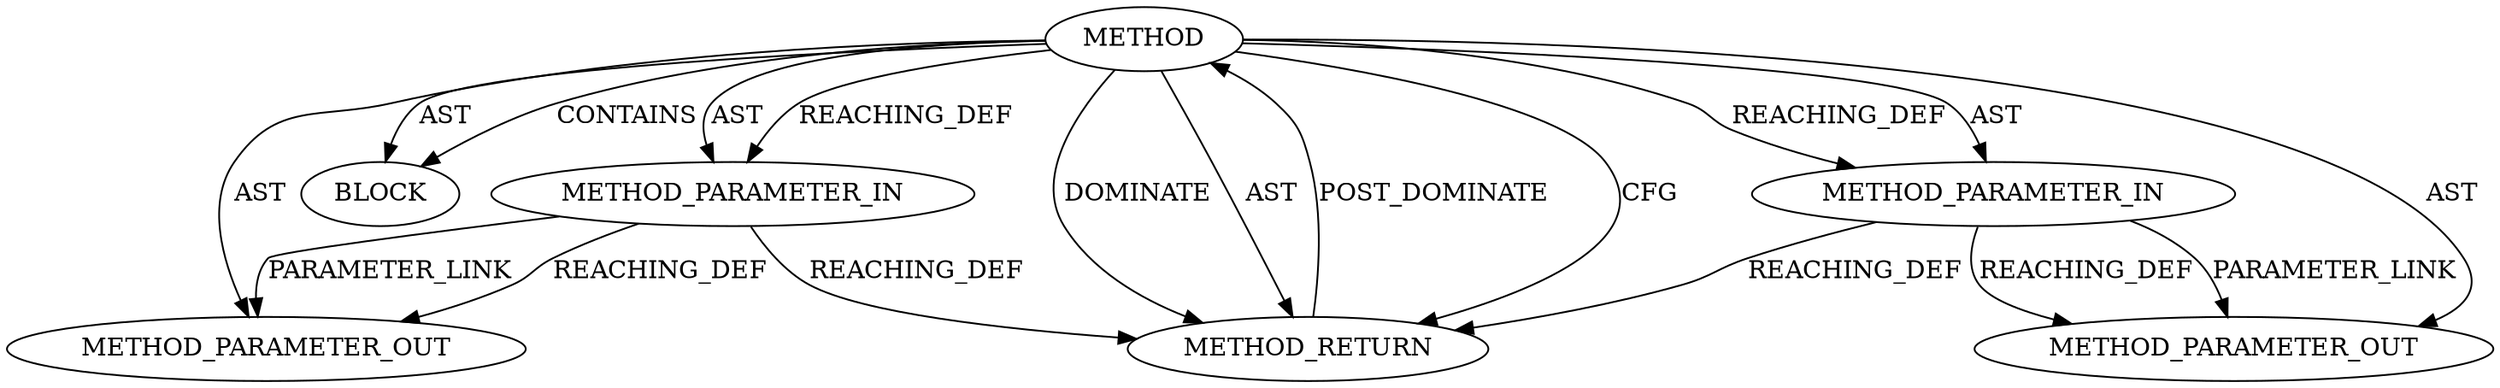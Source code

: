 digraph {
  13610 [label=METHOD_PARAMETER_OUT ORDER=1 CODE="p1" IS_VARIADIC=false TYPE_FULL_NAME="ANY" EVALUATION_STRATEGY="BY_VALUE" INDEX=1 NAME="p1"]
  12965 [label=METHOD AST_PARENT_TYPE="NAMESPACE_BLOCK" AST_PARENT_FULL_NAME="<global>" ORDER=0 CODE="<empty>" FULL_NAME="tcp_sock_set_cork" IS_EXTERNAL=true FILENAME="<empty>" SIGNATURE="" NAME="tcp_sock_set_cork"]
  12968 [label=BLOCK ORDER=1 ARGUMENT_INDEX=1 CODE="<empty>" TYPE_FULL_NAME="ANY"]
  12969 [label=METHOD_RETURN ORDER=2 CODE="RET" TYPE_FULL_NAME="ANY" EVALUATION_STRATEGY="BY_VALUE"]
  12966 [label=METHOD_PARAMETER_IN ORDER=1 CODE="p1" IS_VARIADIC=false TYPE_FULL_NAME="ANY" EVALUATION_STRATEGY="BY_VALUE" INDEX=1 NAME="p1"]
  12967 [label=METHOD_PARAMETER_IN ORDER=2 CODE="p2" IS_VARIADIC=false TYPE_FULL_NAME="ANY" EVALUATION_STRATEGY="BY_VALUE" INDEX=2 NAME="p2"]
  13611 [label=METHOD_PARAMETER_OUT ORDER=2 CODE="p2" IS_VARIADIC=false TYPE_FULL_NAME="ANY" EVALUATION_STRATEGY="BY_VALUE" INDEX=2 NAME="p2"]
  12965 -> 12968 [label=AST ]
  12966 -> 13610 [label=PARAMETER_LINK ]
  12965 -> 12969 [label=CFG ]
  12965 -> 12966 [label=REACHING_DEF VARIABLE=""]
  12965 -> 12969 [label=DOMINATE ]
  12966 -> 13610 [label=REACHING_DEF VARIABLE="p1"]
  12965 -> 12967 [label=REACHING_DEF VARIABLE=""]
  12969 -> 12965 [label=POST_DOMINATE ]
  12965 -> 12968 [label=CONTAINS ]
  12965 -> 12967 [label=AST ]
  12967 -> 12969 [label=REACHING_DEF VARIABLE="p2"]
  12967 -> 13611 [label=REACHING_DEF VARIABLE="p2"]
  12966 -> 12969 [label=REACHING_DEF VARIABLE="p1"]
  12965 -> 12969 [label=AST ]
  12965 -> 13610 [label=AST ]
  12965 -> 12966 [label=AST ]
  12965 -> 13611 [label=AST ]
  12967 -> 13611 [label=PARAMETER_LINK ]
}
